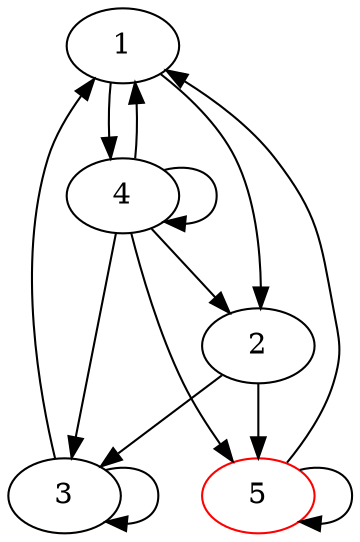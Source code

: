 digraph {
	1 [label=1]
	2 [label=2]
	3 [label=3]
	4 [label=4]
	5 [label=5 color=red]
	1 -> 2
	1 -> 4
	2 -> 3
	2 -> 5
	3 -> 1
	3 -> 3
	4 -> 1
	4 -> 2
	4 -> 3
	4 -> 4
	4 -> 5
	5 -> 1
	5 -> 5
}
